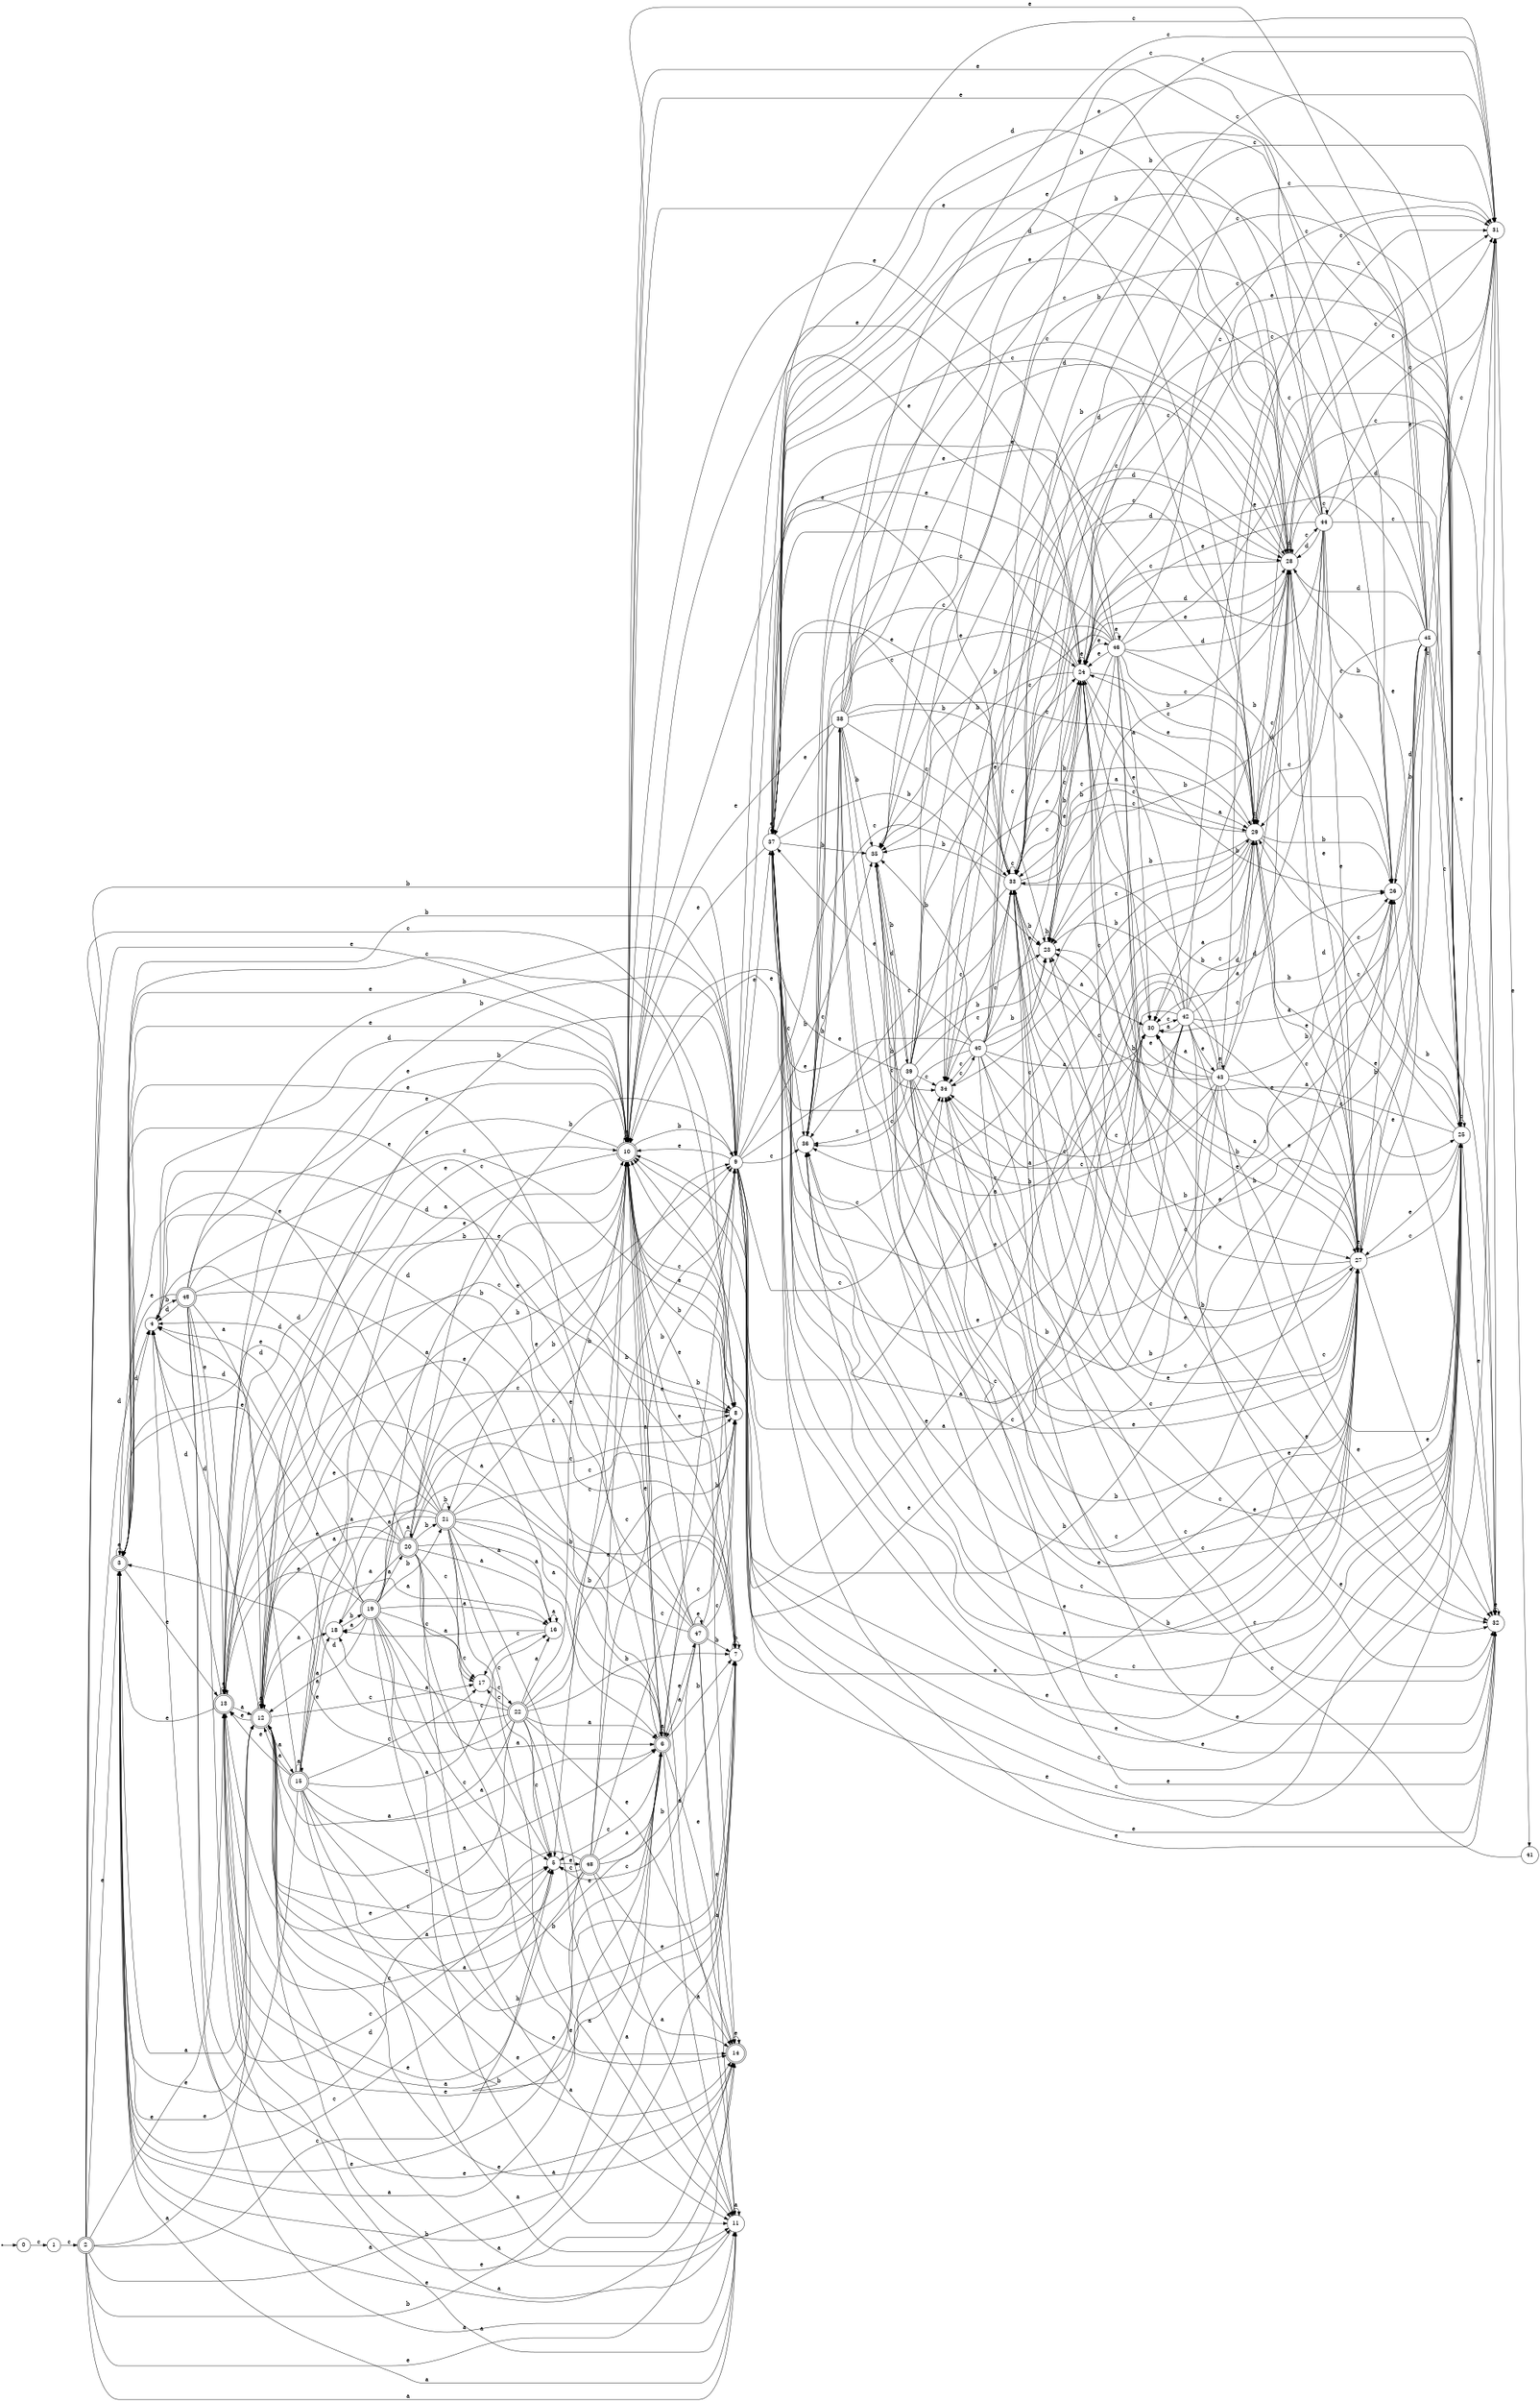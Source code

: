 digraph finite_state_machine {
rankdir=LR;
size="20,20";
node [shape = point]; "dummy0"
node [shape = circle]; "0";
"dummy0" -> "0";
node [shape = circle]; "1";
node [shape = doublecircle]; "2";node [shape = doublecircle]; "3";node [shape = circle]; "4";
node [shape = circle]; "5";
node [shape = doublecircle]; "6";node [shape = circle]; "7";
node [shape = circle]; "8";
node [shape = circle]; "9";
node [shape = doublecircle]; "10";node [shape = circle]; "11";
node [shape = doublecircle]; "12";node [shape = doublecircle]; "13";node [shape = doublecircle]; "14";node [shape = doublecircle]; "15";node [shape = circle]; "16";
node [shape = circle]; "17";
node [shape = circle]; "18";
node [shape = doublecircle]; "19";node [shape = doublecircle]; "20";node [shape = doublecircle]; "21";node [shape = doublecircle]; "22";node [shape = circle]; "23";
node [shape = circle]; "24";
node [shape = circle]; "25";
node [shape = circle]; "26";
node [shape = circle]; "27";
node [shape = circle]; "28";
node [shape = circle]; "29";
node [shape = circle]; "30";
node [shape = circle]; "31";
node [shape = circle]; "32";
node [shape = circle]; "33";
node [shape = circle]; "34";
node [shape = circle]; "35";
node [shape = circle]; "36";
node [shape = circle]; "37";
node [shape = circle]; "38";
node [shape = circle]; "39";
node [shape = circle]; "40";
node [shape = circle]; "41";
node [shape = circle]; "42";
node [shape = circle]; "43";
node [shape = circle]; "44";
node [shape = circle]; "45";
node [shape = circle]; "46";
node [shape = doublecircle]; "47";node [shape = doublecircle]; "48";node [shape = doublecircle]; "49";"0" -> "1" [label = "c"];
 "1" -> "2" [label = "c"];
 "2" -> "10" [label = "e"];
 "2" -> "3" [label = "e"];
 "2" -> "13" [label = "e"];
 "2" -> "14" [label = "e"];
 "2" -> "4" [label = "d"];
 "2" -> "8" [label = "c"];
 "2" -> "5" [label = "c"];
 "2" -> "11" [label = "a"];
 "2" -> "12" [label = "a"];
 "2" -> "6" [label = "a"];
 "2" -> "9" [label = "b"];
 "2" -> "7" [label = "b"];
 "14" -> "14" [label = "e"];
 "13" -> "10" [label = "e"];
 "13" -> "3" [label = "e"];
 "13" -> "13" [label = "e"];
 "13" -> "14" [label = "e"];
 "13" -> "4" [label = "d"];
 "13" -> "8" [label = "c"];
 "13" -> "5" [label = "c"];
 "13" -> "11" [label = "a"];
 "13" -> "12" [label = "a"];
 "13" -> "6" [label = "a"];
 "13" -> "9" [label = "b"];
 "13" -> "7" [label = "b"];
 "12" -> "16" [label = "a"];
 "12" -> "18" [label = "a"];
 "12" -> "6" [label = "a"];
 "12" -> "11" [label = "a"];
 "12" -> "12" [label = "a"];
 "12" -> "15" [label = "a"];
 "12" -> "8" [label = "c"];
 "12" -> "17" [label = "c"];
 "12" -> "5" [label = "c"];
 "12" -> "10" [label = "e"];
 "12" -> "3" [label = "e"];
 "12" -> "13" [label = "e"];
 "12" -> "14" [label = "e"];
 "12" -> "4" [label = "d"];
 "12" -> "9" [label = "b"];
 "12" -> "7" [label = "b"];
 "18" -> "19" [label = "b"];
 "19" -> "16" [label = "a"];
 "19" -> "18" [label = "a"];
 "19" -> "20" [label = "a"];
 "19" -> "6" [label = "a"];
 "19" -> "11" [label = "a"];
 "19" -> "12" [label = "a"];
 "19" -> "9" [label = "b"];
 "19" -> "21" [label = "b"];
 "19" -> "7" [label = "b"];
 "19" -> "8" [label = "c"];
 "19" -> "17" [label = "c"];
 "19" -> "5" [label = "c"];
 "19" -> "10" [label = "e"];
 "19" -> "3" [label = "e"];
 "19" -> "13" [label = "e"];
 "19" -> "14" [label = "e"];
 "19" -> "4" [label = "d"];
 "21" -> "9" [label = "b"];
 "21" -> "21" [label = "b"];
 "21" -> "7" [label = "b"];
 "21" -> "16" [label = "a"];
 "21" -> "18" [label = "a"];
 "21" -> "6" [label = "a"];
 "21" -> "11" [label = "a"];
 "21" -> "12" [label = "a"];
 "21" -> "8" [label = "c"];
 "21" -> "17" [label = "c"];
 "21" -> "5" [label = "c"];
 "21" -> "10" [label = "e"];
 "21" -> "3" [label = "e"];
 "21" -> "13" [label = "e"];
 "21" -> "14" [label = "e"];
 "21" -> "4" [label = "d"];
 "20" -> "16" [label = "a"];
 "20" -> "18" [label = "a"];
 "20" -> "20" [label = "a"];
 "20" -> "6" [label = "a"];
 "20" -> "11" [label = "a"];
 "20" -> "12" [label = "a"];
 "20" -> "9" [label = "b"];
 "20" -> "21" [label = "b"];
 "20" -> "7" [label = "b"];
 "20" -> "8" [label = "c"];
 "20" -> "17" [label = "c"];
 "20" -> "5" [label = "c"];
 "20" -> "10" [label = "e"];
 "20" -> "3" [label = "e"];
 "20" -> "13" [label = "e"];
 "20" -> "14" [label = "e"];
 "20" -> "4" [label = "d"];
 "17" -> "22" [label = "c"];
 "22" -> "8" [label = "c"];
 "22" -> "17" [label = "c"];
 "22" -> "5" [label = "c"];
 "22" -> "16" [label = "a"];
 "22" -> "18" [label = "a"];
 "22" -> "6" [label = "a"];
 "22" -> "11" [label = "a"];
 "22" -> "12" [label = "a"];
 "22" -> "10" [label = "e"];
 "22" -> "3" [label = "e"];
 "22" -> "13" [label = "e"];
 "22" -> "14" [label = "e"];
 "22" -> "4" [label = "d"];
 "22" -> "9" [label = "b"];
 "22" -> "7" [label = "b"];
 "16" -> "16" [label = "a"];
 "16" -> "18" [label = "a"];
 "16" -> "17" [label = "c"];
 "15" -> "16" [label = "a"];
 "15" -> "18" [label = "a"];
 "15" -> "6" [label = "a"];
 "15" -> "11" [label = "a"];
 "15" -> "12" [label = "a"];
 "15" -> "15" [label = "a"];
 "15" -> "8" [label = "c"];
 "15" -> "17" [label = "c"];
 "15" -> "5" [label = "c"];
 "15" -> "10" [label = "e"];
 "15" -> "3" [label = "e"];
 "15" -> "13" [label = "e"];
 "15" -> "14" [label = "e"];
 "15" -> "4" [label = "d"];
 "15" -> "9" [label = "b"];
 "15" -> "7" [label = "b"];
 "11" -> "11" [label = "a"];
 "11" -> "12" [label = "a"];
 "10" -> "10" [label = "e"];
 "10" -> "3" [label = "e"];
 "10" -> "13" [label = "e"];
 "10" -> "14" [label = "e"];
 "10" -> "9" [label = "b"];
 "10" -> "7" [label = "b"];
 "10" -> "8" [label = "c"];
 "10" -> "5" [label = "c"];
 "10" -> "4" [label = "d"];
 "10" -> "11" [label = "a"];
 "10" -> "12" [label = "a"];
 "10" -> "6" [label = "a"];
 "9" -> "26" [label = "b"];
 "9" -> "35" [label = "b"];
 "9" -> "23" [label = "b"];
 "9" -> "32" [label = "e"];
 "9" -> "37" [label = "e"];
 "9" -> "24" [label = "e"];
 "9" -> "10" [label = "e"];
 "9" -> "27" [label = "e"];
 "9" -> "33" [label = "c"];
 "9" -> "34" [label = "c"];
 "9" -> "36" [label = "c"];
 "9" -> "25" [label = "c"];
 "9" -> "29" [label = "c"];
 "9" -> "31" [label = "c"];
 "9" -> "28" [label = "d"];
 "9" -> "30" [label = "a"];
 "37" -> "32" [label = "e"];
 "37" -> "37" [label = "e"];
 "37" -> "24" [label = "e"];
 "37" -> "10" [label = "e"];
 "37" -> "27" [label = "e"];
 "37" -> "26" [label = "b"];
 "37" -> "35" [label = "b"];
 "37" -> "23" [label = "b"];
 "37" -> "33" [label = "c"];
 "37" -> "34" [label = "c"];
 "37" -> "36" [label = "c"];
 "37" -> "25" [label = "c"];
 "37" -> "29" [label = "c"];
 "37" -> "31" [label = "c"];
 "37" -> "28" [label = "d"];
 "37" -> "30" [label = "a"];
 "36" -> "38" [label = "b"];
 "38" -> "33" [label = "c"];
 "38" -> "34" [label = "c"];
 "38" -> "36" [label = "c"];
 "38" -> "25" [label = "c"];
 "38" -> "29" [label = "c"];
 "38" -> "31" [label = "c"];
 "38" -> "26" [label = "b"];
 "38" -> "35" [label = "b"];
 "38" -> "23" [label = "b"];
 "38" -> "32" [label = "e"];
 "38" -> "37" [label = "e"];
 "38" -> "24" [label = "e"];
 "38" -> "10" [label = "e"];
 "38" -> "27" [label = "e"];
 "38" -> "28" [label = "d"];
 "38" -> "30" [label = "a"];
 "35" -> "39" [label = "d"];
 "39" -> "26" [label = "b"];
 "39" -> "35" [label = "b"];
 "39" -> "23" [label = "b"];
 "39" -> "32" [label = "e"];
 "39" -> "37" [label = "e"];
 "39" -> "24" [label = "e"];
 "39" -> "10" [label = "e"];
 "39" -> "27" [label = "e"];
 "39" -> "33" [label = "c"];
 "39" -> "34" [label = "c"];
 "39" -> "36" [label = "c"];
 "39" -> "25" [label = "c"];
 "39" -> "29" [label = "c"];
 "39" -> "31" [label = "c"];
 "39" -> "28" [label = "d"];
 "39" -> "30" [label = "a"];
 "34" -> "40" [label = "c"];
 "40" -> "33" [label = "c"];
 "40" -> "34" [label = "c"];
 "40" -> "36" [label = "c"];
 "40" -> "25" [label = "c"];
 "40" -> "29" [label = "c"];
 "40" -> "31" [label = "c"];
 "40" -> "26" [label = "b"];
 "40" -> "35" [label = "b"];
 "40" -> "23" [label = "b"];
 "40" -> "32" [label = "e"];
 "40" -> "37" [label = "e"];
 "40" -> "24" [label = "e"];
 "40" -> "10" [label = "e"];
 "40" -> "27" [label = "e"];
 "40" -> "28" [label = "d"];
 "40" -> "30" [label = "a"];
 "33" -> "33" [label = "c"];
 "33" -> "34" [label = "c"];
 "33" -> "36" [label = "c"];
 "33" -> "25" [label = "c"];
 "33" -> "29" [label = "c"];
 "33" -> "31" [label = "c"];
 "33" -> "32" [label = "e"];
 "33" -> "37" [label = "e"];
 "33" -> "24" [label = "e"];
 "33" -> "10" [label = "e"];
 "33" -> "27" [label = "e"];
 "33" -> "26" [label = "b"];
 "33" -> "35" [label = "b"];
 "33" -> "23" [label = "b"];
 "33" -> "28" [label = "d"];
 "33" -> "30" [label = "a"];
 "32" -> "32" [label = "e"];
 "32" -> "33" [label = "c"];
 "31" -> "41" [label = "e"];
 "41" -> "33" [label = "c"];
 "30" -> "42" [label = "c"];
 "42" -> "30" [label = "a"];
 "42" -> "32" [label = "e"];
 "42" -> "37" [label = "e"];
 "42" -> "24" [label = "e"];
 "42" -> "27" [label = "e"];
 "42" -> "10" [label = "e"];
 "42" -> "43" [label = "e"];
 "42" -> "26" [label = "b"];
 "42" -> "35" [label = "b"];
 "42" -> "23" [label = "b"];
 "42" -> "33" [label = "c"];
 "42" -> "34" [label = "c"];
 "42" -> "36" [label = "c"];
 "42" -> "25" [label = "c"];
 "42" -> "29" [label = "c"];
 "42" -> "31" [label = "c"];
 "42" -> "28" [label = "d"];
 "43" -> "32" [label = "e"];
 "43" -> "37" [label = "e"];
 "43" -> "24" [label = "e"];
 "43" -> "27" [label = "e"];
 "43" -> "10" [label = "e"];
 "43" -> "43" [label = "e"];
 "43" -> "30" [label = "a"];
 "43" -> "26" [label = "b"];
 "43" -> "35" [label = "b"];
 "43" -> "23" [label = "b"];
 "43" -> "33" [label = "c"];
 "43" -> "34" [label = "c"];
 "43" -> "36" [label = "c"];
 "43" -> "25" [label = "c"];
 "43" -> "29" [label = "c"];
 "43" -> "31" [label = "c"];
 "43" -> "28" [label = "d"];
 "29" -> "33" [label = "c"];
 "29" -> "34" [label = "c"];
 "29" -> "36" [label = "c"];
 "29" -> "25" [label = "c"];
 "29" -> "29" [label = "c"];
 "29" -> "31" [label = "c"];
 "29" -> "26" [label = "b"];
 "29" -> "35" [label = "b"];
 "29" -> "23" [label = "b"];
 "29" -> "32" [label = "e"];
 "29" -> "37" [label = "e"];
 "29" -> "24" [label = "e"];
 "29" -> "10" [label = "e"];
 "29" -> "27" [label = "e"];
 "29" -> "28" [label = "d"];
 "29" -> "30" [label = "a"];
 "28" -> "28" [label = "d"];
 "28" -> "33" [label = "c"];
 "28" -> "34" [label = "c"];
 "28" -> "36" [label = "c"];
 "28" -> "25" [label = "c"];
 "28" -> "44" [label = "c"];
 "28" -> "29" [label = "c"];
 "28" -> "31" [label = "c"];
 "28" -> "26" [label = "b"];
 "28" -> "35" [label = "b"];
 "28" -> "23" [label = "b"];
 "28" -> "32" [label = "e"];
 "28" -> "37" [label = "e"];
 "28" -> "24" [label = "e"];
 "28" -> "10" [label = "e"];
 "28" -> "27" [label = "e"];
 "28" -> "30" [label = "a"];
 "44" -> "33" [label = "c"];
 "44" -> "34" [label = "c"];
 "44" -> "36" [label = "c"];
 "44" -> "25" [label = "c"];
 "44" -> "44" [label = "c"];
 "44" -> "29" [label = "c"];
 "44" -> "31" [label = "c"];
 "44" -> "28" [label = "d"];
 "44" -> "26" [label = "b"];
 "44" -> "35" [label = "b"];
 "44" -> "23" [label = "b"];
 "44" -> "32" [label = "e"];
 "44" -> "37" [label = "e"];
 "44" -> "24" [label = "e"];
 "44" -> "10" [label = "e"];
 "44" -> "27" [label = "e"];
 "44" -> "30" [label = "a"];
 "27" -> "32" [label = "e"];
 "27" -> "37" [label = "e"];
 "27" -> "24" [label = "e"];
 "27" -> "10" [label = "e"];
 "27" -> "27" [label = "e"];
 "27" -> "26" [label = "b"];
 "27" -> "35" [label = "b"];
 "27" -> "23" [label = "b"];
 "27" -> "33" [label = "c"];
 "27" -> "34" [label = "c"];
 "27" -> "36" [label = "c"];
 "27" -> "25" [label = "c"];
 "27" -> "29" [label = "c"];
 "27" -> "31" [label = "c"];
 "27" -> "28" [label = "d"];
 "27" -> "30" [label = "a"];
 "26" -> "45" [label = "d"];
 "45" -> "26" [label = "b"];
 "45" -> "35" [label = "b"];
 "45" -> "23" [label = "b"];
 "45" -> "32" [label = "e"];
 "45" -> "37" [label = "e"];
 "45" -> "24" [label = "e"];
 "45" -> "10" [label = "e"];
 "45" -> "27" [label = "e"];
 "45" -> "33" [label = "c"];
 "45" -> "34" [label = "c"];
 "45" -> "36" [label = "c"];
 "45" -> "25" [label = "c"];
 "45" -> "29" [label = "c"];
 "45" -> "31" [label = "c"];
 "45" -> "28" [label = "d"];
 "45" -> "30" [label = "a"];
 "25" -> "33" [label = "c"];
 "25" -> "34" [label = "c"];
 "25" -> "36" [label = "c"];
 "25" -> "25" [label = "c"];
 "25" -> "29" [label = "c"];
 "25" -> "31" [label = "c"];
 "25" -> "26" [label = "b"];
 "25" -> "35" [label = "b"];
 "25" -> "23" [label = "b"];
 "25" -> "32" [label = "e"];
 "25" -> "37" [label = "e"];
 "25" -> "24" [label = "e"];
 "25" -> "10" [label = "e"];
 "25" -> "27" [label = "e"];
 "25" -> "28" [label = "d"];
 "25" -> "30" [label = "a"];
 "24" -> "32" [label = "e"];
 "24" -> "37" [label = "e"];
 "24" -> "24" [label = "e"];
 "24" -> "10" [label = "e"];
 "24" -> "27" [label = "e"];
 "24" -> "46" [label = "e"];
 "24" -> "26" [label = "b"];
 "24" -> "35" [label = "b"];
 "24" -> "23" [label = "b"];
 "24" -> "33" [label = "c"];
 "24" -> "34" [label = "c"];
 "24" -> "36" [label = "c"];
 "24" -> "25" [label = "c"];
 "24" -> "29" [label = "c"];
 "24" -> "31" [label = "c"];
 "24" -> "28" [label = "d"];
 "24" -> "30" [label = "a"];
 "46" -> "32" [label = "e"];
 "46" -> "37" [label = "e"];
 "46" -> "24" [label = "e"];
 "46" -> "10" [label = "e"];
 "46" -> "27" [label = "e"];
 "46" -> "46" [label = "e"];
 "46" -> "26" [label = "b"];
 "46" -> "35" [label = "b"];
 "46" -> "23" [label = "b"];
 "46" -> "33" [label = "c"];
 "46" -> "34" [label = "c"];
 "46" -> "36" [label = "c"];
 "46" -> "25" [label = "c"];
 "46" -> "29" [label = "c"];
 "46" -> "31" [label = "c"];
 "46" -> "28" [label = "d"];
 "46" -> "30" [label = "a"];
 "23" -> "23" [label = "b"];
 "23" -> "24" [label = "e"];
 "8" -> "10" [label = "e"];
 "7" -> "7" [label = "b"];
 "7" -> "10" [label = "e"];
 "6" -> "11" [label = "a"];
 "6" -> "12" [label = "a"];
 "6" -> "6" [label = "a"];
 "6" -> "3" [label = "e"];
 "6" -> "10" [label = "e"];
 "6" -> "13" [label = "e"];
 "6" -> "14" [label = "e"];
 "6" -> "47" [label = "e"];
 "6" -> "4" [label = "d"];
 "6" -> "8" [label = "c"];
 "6" -> "5" [label = "c"];
 "6" -> "9" [label = "b"];
 "6" -> "7" [label = "b"];
 "47" -> "3" [label = "e"];
 "47" -> "10" [label = "e"];
 "47" -> "13" [label = "e"];
 "47" -> "14" [label = "e"];
 "47" -> "47" [label = "e"];
 "47" -> "11" [label = "a"];
 "47" -> "12" [label = "a"];
 "47" -> "6" [label = "a"];
 "47" -> "4" [label = "d"];
 "47" -> "8" [label = "c"];
 "47" -> "5" [label = "c"];
 "47" -> "9" [label = "b"];
 "47" -> "7" [label = "b"];
 "5" -> "48" [label = "e"];
 "48" -> "8" [label = "c"];
 "48" -> "5" [label = "c"];
 "48" -> "10" [label = "e"];
 "48" -> "3" [label = "e"];
 "48" -> "13" [label = "e"];
 "48" -> "14" [label = "e"];
 "48" -> "4" [label = "d"];
 "48" -> "11" [label = "a"];
 "48" -> "12" [label = "a"];
 "48" -> "6" [label = "a"];
 "48" -> "9" [label = "b"];
 "48" -> "7" [label = "b"];
 "4" -> "49" [label = "b"];
 "49" -> "4" [label = "d"];
 "49" -> "10" [label = "e"];
 "49" -> "3" [label = "e"];
 "49" -> "13" [label = "e"];
 "49" -> "14" [label = "e"];
 "49" -> "8" [label = "c"];
 "49" -> "5" [label = "c"];
 "49" -> "11" [label = "a"];
 "49" -> "12" [label = "a"];
 "49" -> "6" [label = "a"];
 "49" -> "9" [label = "b"];
 "49" -> "7" [label = "b"];
 "3" -> "10" [label = "e"];
 "3" -> "3" [label = "e"];
 "3" -> "13" [label = "e"];
 "3" -> "14" [label = "e"];
 "3" -> "4" [label = "d"];
 "3" -> "8" [label = "c"];
 "3" -> "5" [label = "c"];
 "3" -> "11" [label = "a"];
 "3" -> "12" [label = "a"];
 "3" -> "6" [label = "a"];
 "3" -> "9" [label = "b"];
 "3" -> "7" [label = "b"];
 }
